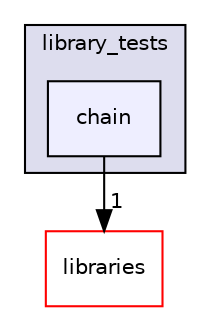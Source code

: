 digraph "tests/library_tests/chain" {
  compound=true
  node [ fontsize="10", fontname="Helvetica"];
  edge [ labelfontsize="10", labelfontname="Helvetica"];
  subgraph clusterdir_5ab9b75a8f04f287eb14407e365819ee {
    graph [ bgcolor="#ddddee", pencolor="black", label="library_tests" fontname="Helvetica", fontsize="10", URL="dir_5ab9b75a8f04f287eb14407e365819ee.html"]
  dir_2f8a792ff4278280ae46b2f5e7957f3f [shape=box, label="chain", style="filled", fillcolor="#eeeeff", pencolor="black", URL="dir_2f8a792ff4278280ae46b2f5e7957f3f.html"];
  }
  dir_bc0718b08fb2015b8e59c47b2805f60c [shape=box label="libraries" fillcolor="white" style="filled" color="red" URL="dir_bc0718b08fb2015b8e59c47b2805f60c.html"];
  dir_2f8a792ff4278280ae46b2f5e7957f3f->dir_bc0718b08fb2015b8e59c47b2805f60c [headlabel="1", labeldistance=1.5 headhref="dir_001898_000004.html"];
}
